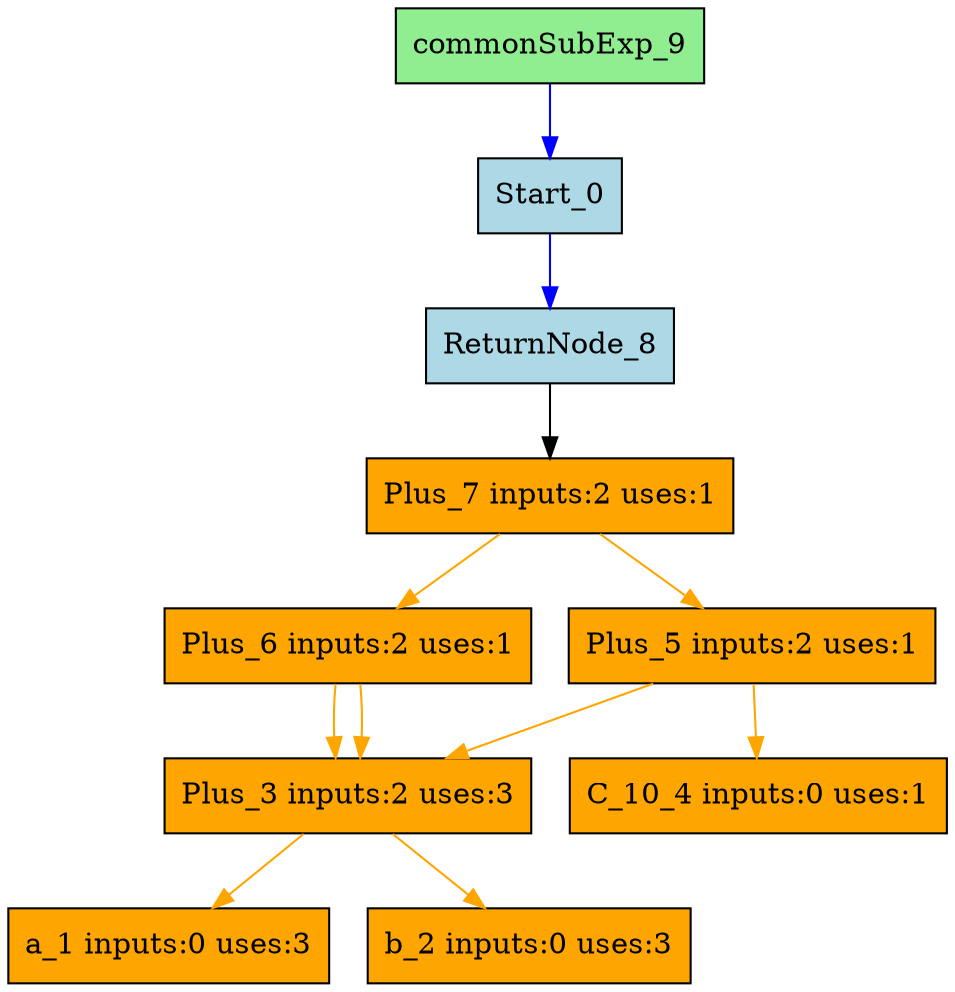 digraph{
	node0 [ shape="box", style="filled", color="black", label="Start_0", fillcolor="lightblue"]
	node1 [ shape="box", style="filled", color="black", label="a_1 inputs:0 uses:3", fillcolor="orange"]
	node2 [ shape="box", style="filled", color="black", label="b_2 inputs:0 uses:3", fillcolor="orange"]
	node3 [ shape="box", style="filled", color="black", label="Plus_3 inputs:2 uses:3", fillcolor="orange"]
	node4 [ shape="box", style="filled", color="black", label="C_10_4 inputs:0 uses:1", fillcolor="orange"]
	node5 [ shape="box", style="filled", color="black", label="Plus_5 inputs:2 uses:1", fillcolor="orange"]
	node6 [ shape="box", style="filled", color="black", label="Plus_6 inputs:2 uses:1", fillcolor="orange"]
	node7 [ shape="box", style="filled", color="black", label="Plus_7 inputs:2 uses:1", fillcolor="orange"]
	node8 [ shape="box", style="filled", color="black", label="ReturnNode_8", fillcolor="lightblue"]
	node9 [ shape="box", style="filled", color="black", label="commonSubExp_9", fillcolor="lightgreen"]

	node0 -> node8 [color="blue"]
	node3 -> node1 [color="orange"]
	node3 -> node2 [color="orange"]
	node5 -> node3 [color="orange"]
	node5 -> node4 [color="orange"]
	node6 -> node3 [color="orange"]
	node6 -> node3 [color="orange"]
	node7 -> node6 [color="orange"]
	node7 -> node5 [color="orange"]
	node8 -> node7
	node9 -> node0 [color="blue"]
}

